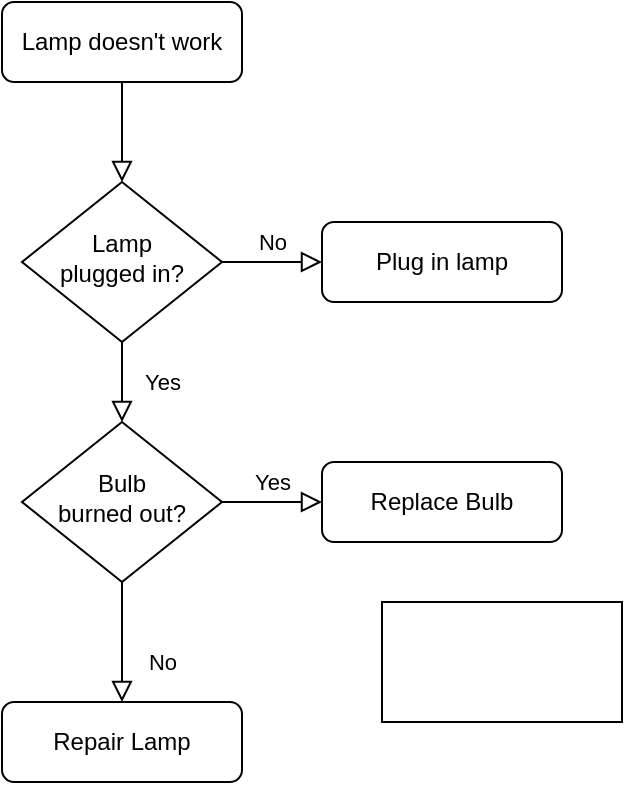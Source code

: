 <mxfile version="13.7.3" type="device" pages="2"><diagram id="C5RBs43oDa-KdzZeNtuy" name="ADD"><mxGraphModel dx="1086" dy="806" grid="1" gridSize="10" guides="1" tooltips="1" connect="1" arrows="1" fold="1" page="1" pageScale="1" pageWidth="827" pageHeight="1169" math="0" shadow="0"><root><mxCell id="WIyWlLk6GJQsqaUBKTNV-0"/><mxCell id="WIyWlLk6GJQsqaUBKTNV-1" parent="WIyWlLk6GJQsqaUBKTNV-0"/><mxCell id="WIyWlLk6GJQsqaUBKTNV-2" value="" style="rounded=0;html=1;jettySize=auto;orthogonalLoop=1;fontSize=11;endArrow=block;endFill=0;endSize=8;strokeWidth=1;shadow=0;labelBackgroundColor=none;edgeStyle=orthogonalEdgeStyle;" parent="WIyWlLk6GJQsqaUBKTNV-1" source="WIyWlLk6GJQsqaUBKTNV-3" target="WIyWlLk6GJQsqaUBKTNV-6" edge="1"><mxGeometry relative="1" as="geometry"/></mxCell><mxCell id="WIyWlLk6GJQsqaUBKTNV-3" value="Lamp doesn't work" style="rounded=1;whiteSpace=wrap;html=1;fontSize=12;glass=0;strokeWidth=1;shadow=0;" parent="WIyWlLk6GJQsqaUBKTNV-1" vertex="1"><mxGeometry x="160" y="80" width="120" height="40" as="geometry"/></mxCell><mxCell id="WIyWlLk6GJQsqaUBKTNV-4" value="Yes" style="rounded=0;html=1;jettySize=auto;orthogonalLoop=1;fontSize=11;endArrow=block;endFill=0;endSize=8;strokeWidth=1;shadow=0;labelBackgroundColor=none;edgeStyle=orthogonalEdgeStyle;" parent="WIyWlLk6GJQsqaUBKTNV-1" source="WIyWlLk6GJQsqaUBKTNV-6" target="WIyWlLk6GJQsqaUBKTNV-10" edge="1"><mxGeometry y="20" relative="1" as="geometry"><mxPoint as="offset"/></mxGeometry></mxCell><mxCell id="WIyWlLk6GJQsqaUBKTNV-5" value="No" style="edgeStyle=orthogonalEdgeStyle;rounded=0;html=1;jettySize=auto;orthogonalLoop=1;fontSize=11;endArrow=block;endFill=0;endSize=8;strokeWidth=1;shadow=0;labelBackgroundColor=none;" parent="WIyWlLk6GJQsqaUBKTNV-1" source="WIyWlLk6GJQsqaUBKTNV-6" target="WIyWlLk6GJQsqaUBKTNV-7" edge="1"><mxGeometry y="10" relative="1" as="geometry"><mxPoint as="offset"/></mxGeometry></mxCell><mxCell id="WIyWlLk6GJQsqaUBKTNV-6" value="Lamp&lt;br&gt;plugged in?" style="rhombus;whiteSpace=wrap;html=1;shadow=0;fontFamily=Helvetica;fontSize=12;align=center;strokeWidth=1;spacing=6;spacingTop=-4;" parent="WIyWlLk6GJQsqaUBKTNV-1" vertex="1"><mxGeometry x="170" y="170" width="100" height="80" as="geometry"/></mxCell><mxCell id="WIyWlLk6GJQsqaUBKTNV-7" value="Plug in lamp" style="rounded=1;whiteSpace=wrap;html=1;fontSize=12;glass=0;strokeWidth=1;shadow=0;" parent="WIyWlLk6GJQsqaUBKTNV-1" vertex="1"><mxGeometry x="320" y="190" width="120" height="40" as="geometry"/></mxCell><mxCell id="WIyWlLk6GJQsqaUBKTNV-8" value="No" style="rounded=0;html=1;jettySize=auto;orthogonalLoop=1;fontSize=11;endArrow=block;endFill=0;endSize=8;strokeWidth=1;shadow=0;labelBackgroundColor=none;edgeStyle=orthogonalEdgeStyle;" parent="WIyWlLk6GJQsqaUBKTNV-1" source="WIyWlLk6GJQsqaUBKTNV-10" target="WIyWlLk6GJQsqaUBKTNV-11" edge="1"><mxGeometry x="0.333" y="20" relative="1" as="geometry"><mxPoint as="offset"/></mxGeometry></mxCell><mxCell id="WIyWlLk6GJQsqaUBKTNV-9" value="Yes" style="edgeStyle=orthogonalEdgeStyle;rounded=0;html=1;jettySize=auto;orthogonalLoop=1;fontSize=11;endArrow=block;endFill=0;endSize=8;strokeWidth=1;shadow=0;labelBackgroundColor=none;" parent="WIyWlLk6GJQsqaUBKTNV-1" source="WIyWlLk6GJQsqaUBKTNV-10" target="WIyWlLk6GJQsqaUBKTNV-12" edge="1"><mxGeometry y="10" relative="1" as="geometry"><mxPoint as="offset"/></mxGeometry></mxCell><mxCell id="WIyWlLk6GJQsqaUBKTNV-10" value="Bulb&lt;br&gt;burned out?" style="rhombus;whiteSpace=wrap;html=1;shadow=0;fontFamily=Helvetica;fontSize=12;align=center;strokeWidth=1;spacing=6;spacingTop=-4;" parent="WIyWlLk6GJQsqaUBKTNV-1" vertex="1"><mxGeometry x="170" y="290" width="100" height="80" as="geometry"/></mxCell><mxCell id="WIyWlLk6GJQsqaUBKTNV-11" value="Repair Lamp" style="rounded=1;whiteSpace=wrap;html=1;fontSize=12;glass=0;strokeWidth=1;shadow=0;" parent="WIyWlLk6GJQsqaUBKTNV-1" vertex="1"><mxGeometry x="160" y="430" width="120" height="40" as="geometry"/></mxCell><mxCell id="WIyWlLk6GJQsqaUBKTNV-12" value="Replace Bulb" style="rounded=1;whiteSpace=wrap;html=1;fontSize=12;glass=0;strokeWidth=1;shadow=0;" parent="WIyWlLk6GJQsqaUBKTNV-1" vertex="1"><mxGeometry x="320" y="310" width="120" height="40" as="geometry"/></mxCell><mxCell id="pyStPJH03mZu7g-Hf3e6-0" value="" style="rounded=0;whiteSpace=wrap;html=1;" parent="WIyWlLk6GJQsqaUBKTNV-1" vertex="1"><mxGeometry x="350" y="380" width="120" height="60" as="geometry"/></mxCell><mxCell id="pyStPJH03mZu7g-Hf3e6-1" value="" style="rounded=0;whiteSpace=wrap;html=1;" parent="WIyWlLk6GJQsqaUBKTNV-1" vertex="1"><mxGeometry x="350" y="380" width="120" height="60" as="geometry"/></mxCell></root></mxGraphModel></diagram><diagram id="6NzoD5ajT9s_8xfwR41D" name="Delete"><mxGraphModel dx="2244" dy="822" grid="1" gridSize="10" guides="1" tooltips="1" connect="1" arrows="1" fold="1" page="1" pageScale="1" pageWidth="827" pageHeight="1169" math="0" shadow="0"><root><mxCell id="LTBo_agB4TnFtYoa6knl-0"/><mxCell id="LTBo_agB4TnFtYoa6knl-1" parent="LTBo_agB4TnFtYoa6knl-0"/><mxCell id="4OMDPXWE8sOTqcvMmD_m-0" value="删除d节点" style="ellipse;whiteSpace=wrap;html=1;" vertex="1" parent="LTBo_agB4TnFtYoa6knl-1"><mxGeometry x="90" y="1530" width="120" height="60" as="geometry"/></mxCell><mxCell id="4OMDPXWE8sOTqcvMmD_m-2" value="判断d是否叶子节点" style="rhombus;whiteSpace=wrap;html=1;" vertex="1" parent="LTBo_agB4TnFtYoa6knl-1"><mxGeometry x="100" y="1830" width="100" height="80" as="geometry"/></mxCell><mxCell id="4OMDPXWE8sOTqcvMmD_m-5" value="叶子节点" style="endArrow=classic;html=1;exitX=1;exitY=0.5;exitDx=0;exitDy=0;entryX=0;entryY=0.5;entryDx=0;entryDy=0;" edge="1" parent="LTBo_agB4TnFtYoa6knl-1" source="4OMDPXWE8sOTqcvMmD_m-2" target="4OMDPXWE8sOTqcvMmD_m-6"><mxGeometry width="50" height="50" relative="1" as="geometry"><mxPoint x="190" y="2060" as="sourcePoint"/><mxPoint x="280" y="1880" as="targetPoint"/></mxGeometry></mxCell><mxCell id="4OMDPXWE8sOTqcvMmD_m-6" value="d是否根节点" style="rhombus;whiteSpace=wrap;html=1;" vertex="1" parent="LTBo_agB4TnFtYoa6knl-1"><mxGeometry x="290" y="1830" width="80" height="80" as="geometry"/></mxCell><mxCell id="4OMDPXWE8sOTqcvMmD_m-9" value="8" style="ellipse;whiteSpace=wrap;html=1;aspect=fixed;" vertex="1" parent="LTBo_agB4TnFtYoa6knl-1"><mxGeometry x="-50" y="110" width="40" height="40" as="geometry"/></mxCell><mxCell id="4OMDPXWE8sOTqcvMmD_m-10" value="6" style="ellipse;whiteSpace=wrap;html=1;aspect=fixed;" vertex="1" parent="LTBo_agB4TnFtYoa6knl-1"><mxGeometry x="-150" y="170" width="40" height="40" as="geometry"/></mxCell><mxCell id="4OMDPXWE8sOTqcvMmD_m-11" value="3" style="ellipse;whiteSpace=wrap;html=1;aspect=fixed;" vertex="1" parent="LTBo_agB4TnFtYoa6knl-1"><mxGeometry x="-190" y="240" width="40" height="40" as="geometry"/></mxCell><mxCell id="4OMDPXWE8sOTqcvMmD_m-12" value="7" style="ellipse;whiteSpace=wrap;html=1;aspect=fixed;" vertex="1" parent="LTBo_agB4TnFtYoa6knl-1"><mxGeometry x="-110" y="240" width="40" height="40" as="geometry"/></mxCell><mxCell id="4OMDPXWE8sOTqcvMmD_m-13" value="20" style="ellipse;whiteSpace=wrap;html=1;aspect=fixed;" vertex="1" parent="LTBo_agB4TnFtYoa6knl-1"><mxGeometry x="50" y="170" width="40" height="40" as="geometry"/></mxCell><mxCell id="4OMDPXWE8sOTqcvMmD_m-14" value="18" style="ellipse;whiteSpace=wrap;html=1;aspect=fixed;" vertex="1" parent="LTBo_agB4TnFtYoa6knl-1"><mxGeometry x="50" y="320" width="40" height="40" as="geometry"/></mxCell><mxCell id="4OMDPXWE8sOTqcvMmD_m-15" value="9" style="ellipse;whiteSpace=wrap;html=1;aspect=fixed;" vertex="1" parent="LTBo_agB4TnFtYoa6knl-1"><mxGeometry x="-30" y="320" width="40" height="40" as="geometry"/></mxCell><mxCell id="4OMDPXWE8sOTqcvMmD_m-16" value="15" style="ellipse;whiteSpace=wrap;html=1;aspect=fixed;" vertex="1" parent="LTBo_agB4TnFtYoa6knl-1"><mxGeometry x="10" y="240" width="40" height="40" as="geometry"/></mxCell><mxCell id="4OMDPXWE8sOTqcvMmD_m-18" value="16" style="ellipse;whiteSpace=wrap;html=1;aspect=fixed;fillColor=#e51400;strokeColor=#B20000;fontColor=#ffffff;" vertex="1" parent="LTBo_agB4TnFtYoa6knl-1"><mxGeometry x="20" y="390" width="40" height="40" as="geometry"/></mxCell><mxCell id="4OMDPXWE8sOTqcvMmD_m-19" value="19" style="ellipse;whiteSpace=wrap;html=1;aspect=fixed;fillColor=#e51400;strokeColor=#B20000;fontColor=#ffffff;" vertex="1" parent="LTBo_agB4TnFtYoa6knl-1"><mxGeometry x="100" y="390" width="40" height="40" as="geometry"/></mxCell><mxCell id="4OMDPXWE8sOTqcvMmD_m-20" value="" style="endArrow=none;html=1;exitX=1;exitY=0;exitDx=0;exitDy=0;entryX=0.05;entryY=0.7;entryDx=0;entryDy=0;entryPerimeter=0;" edge="1" parent="LTBo_agB4TnFtYoa6knl-1" source="4OMDPXWE8sOTqcvMmD_m-10" target="4OMDPXWE8sOTqcvMmD_m-9"><mxGeometry width="50" height="50" relative="1" as="geometry"><mxPoint x="320" y="440" as="sourcePoint"/><mxPoint x="370" y="390" as="targetPoint"/></mxGeometry></mxCell><mxCell id="4OMDPXWE8sOTqcvMmD_m-21" value="" style="endArrow=none;html=1;exitX=1;exitY=0;exitDx=0;exitDy=0;entryX=0;entryY=1;entryDx=0;entryDy=0;" edge="1" parent="LTBo_agB4TnFtYoa6knl-1" source="4OMDPXWE8sOTqcvMmD_m-11" target="4OMDPXWE8sOTqcvMmD_m-10"><mxGeometry width="50" height="50" relative="1" as="geometry"><mxPoint x="320" y="440" as="sourcePoint"/><mxPoint x="370" y="390" as="targetPoint"/></mxGeometry></mxCell><mxCell id="4OMDPXWE8sOTqcvMmD_m-22" value="" style="endArrow=none;html=1;exitX=1;exitY=1;exitDx=0;exitDy=0;entryX=0;entryY=0;entryDx=0;entryDy=0;" edge="1" parent="LTBo_agB4TnFtYoa6knl-1" source="4OMDPXWE8sOTqcvMmD_m-10" target="4OMDPXWE8sOTqcvMmD_m-12"><mxGeometry width="50" height="50" relative="1" as="geometry"><mxPoint x="320" y="440" as="sourcePoint"/><mxPoint x="370" y="390" as="targetPoint"/></mxGeometry></mxCell><mxCell id="4OMDPXWE8sOTqcvMmD_m-23" value="" style="endArrow=none;html=1;exitX=1;exitY=1;exitDx=0;exitDy=0;entryX=-0.025;entryY=0.2;entryDx=0;entryDy=0;entryPerimeter=0;" edge="1" parent="LTBo_agB4TnFtYoa6knl-1" source="4OMDPXWE8sOTqcvMmD_m-9" target="4OMDPXWE8sOTqcvMmD_m-13"><mxGeometry width="50" height="50" relative="1" as="geometry"><mxPoint x="320" y="440" as="sourcePoint"/><mxPoint x="370" y="390" as="targetPoint"/></mxGeometry></mxCell><mxCell id="4OMDPXWE8sOTqcvMmD_m-24" value="" style="endArrow=none;html=1;entryX=0;entryY=1;entryDx=0;entryDy=0;exitX=0.5;exitY=0;exitDx=0;exitDy=0;" edge="1" parent="LTBo_agB4TnFtYoa6knl-1" source="4OMDPXWE8sOTqcvMmD_m-16" target="4OMDPXWE8sOTqcvMmD_m-13"><mxGeometry width="50" height="50" relative="1" as="geometry"><mxPoint x="320" y="440" as="sourcePoint"/><mxPoint x="370" y="390" as="targetPoint"/></mxGeometry></mxCell><mxCell id="4OMDPXWE8sOTqcvMmD_m-25" value="" style="endArrow=none;html=1;entryX=0;entryY=1;entryDx=0;entryDy=0;exitX=0.5;exitY=0;exitDx=0;exitDy=0;" edge="1" parent="LTBo_agB4TnFtYoa6knl-1" source="4OMDPXWE8sOTqcvMmD_m-15" target="4OMDPXWE8sOTqcvMmD_m-16"><mxGeometry width="50" height="50" relative="1" as="geometry"><mxPoint x="320" y="440" as="sourcePoint"/><mxPoint x="370" y="390" as="targetPoint"/></mxGeometry></mxCell><mxCell id="4OMDPXWE8sOTqcvMmD_m-26" value="" style="endArrow=none;html=1;entryX=1;entryY=1;entryDx=0;entryDy=0;" edge="1" parent="LTBo_agB4TnFtYoa6knl-1" source="4OMDPXWE8sOTqcvMmD_m-14" target="4OMDPXWE8sOTqcvMmD_m-16"><mxGeometry width="50" height="50" relative="1" as="geometry"><mxPoint x="320" y="440" as="sourcePoint"/><mxPoint x="370" y="390" as="targetPoint"/></mxGeometry></mxCell><mxCell id="4OMDPXWE8sOTqcvMmD_m-27" value="" style="endArrow=none;html=1;entryX=1;entryY=1;entryDx=0;entryDy=0;exitX=0.5;exitY=0;exitDx=0;exitDy=0;" edge="1" parent="LTBo_agB4TnFtYoa6knl-1" source="4OMDPXWE8sOTqcvMmD_m-19" target="4OMDPXWE8sOTqcvMmD_m-14"><mxGeometry width="50" height="50" relative="1" as="geometry"><mxPoint x="320" y="440" as="sourcePoint"/><mxPoint x="370" y="390" as="targetPoint"/></mxGeometry></mxCell><mxCell id="4OMDPXWE8sOTqcvMmD_m-28" value="" style="endArrow=none;html=1;entryX=0;entryY=1;entryDx=0;entryDy=0;exitX=0.5;exitY=0;exitDx=0;exitDy=0;" edge="1" parent="LTBo_agB4TnFtYoa6knl-1" source="4OMDPXWE8sOTqcvMmD_m-18" target="4OMDPXWE8sOTqcvMmD_m-14"><mxGeometry width="50" height="50" relative="1" as="geometry"><mxPoint x="50" y="400" as="sourcePoint"/><mxPoint x="370" y="390" as="targetPoint"/></mxGeometry></mxCell><mxCell id="4OMDPXWE8sOTqcvMmD_m-29" value="&lt;h1&gt;叶子节点删除&lt;/h1&gt;&lt;p&gt;18是父节点&lt;/p&gt;&lt;p&gt;先判断是否根节点，如果是根节点，则直接设置为null&lt;/p&gt;&lt;p&gt;删除16，只需要把18的左节点清空&lt;/p&gt;&lt;p&gt;删除19，只需要把18的右节点清空&lt;br&gt;&lt;/p&gt;" style="text;html=1;strokeColor=none;fillColor=none;spacing=5;spacingTop=-20;whiteSpace=wrap;overflow=hidden;rounded=0;" vertex="1" parent="LTBo_agB4TnFtYoa6knl-1"><mxGeometry x="280" y="140" width="320" height="140" as="geometry"/></mxCell><mxCell id="4OMDPXWE8sOTqcvMmD_m-30" value="8" style="ellipse;whiteSpace=wrap;html=1;aspect=fixed;" vertex="1" parent="LTBo_agB4TnFtYoa6knl-1"><mxGeometry x="-44.14" y="540" width="40" height="40" as="geometry"/></mxCell><mxCell id="4OMDPXWE8sOTqcvMmD_m-31" value="6" style="ellipse;whiteSpace=wrap;html=1;aspect=fixed;" vertex="1" parent="LTBo_agB4TnFtYoa6knl-1"><mxGeometry x="-144.14" y="600" width="40" height="40" as="geometry"/></mxCell><mxCell id="4OMDPXWE8sOTqcvMmD_m-32" value="3" style="ellipse;whiteSpace=wrap;html=1;aspect=fixed;" vertex="1" parent="LTBo_agB4TnFtYoa6knl-1"><mxGeometry x="-170" y="670" width="40" height="40" as="geometry"/></mxCell><mxCell id="4OMDPXWE8sOTqcvMmD_m-33" value="7" style="ellipse;whiteSpace=wrap;html=1;aspect=fixed;" vertex="1" parent="LTBo_agB4TnFtYoa6knl-1"><mxGeometry x="-104.14" y="670" width="40" height="40" as="geometry"/></mxCell><mxCell id="4OMDPXWE8sOTqcvMmD_m-34" value="50" style="ellipse;whiteSpace=wrap;html=1;aspect=fixed;" vertex="1" parent="LTBo_agB4TnFtYoa6knl-1"><mxGeometry x="55.86" y="600" width="40" height="40" as="geometry"/></mxCell><mxCell id="4OMDPXWE8sOTqcvMmD_m-35" value="25" style="ellipse;whiteSpace=wrap;html=1;aspect=fixed;" vertex="1" parent="LTBo_agB4TnFtYoa6knl-1"><mxGeometry x="55.86" y="750" width="40" height="40" as="geometry"/></mxCell><mxCell id="4OMDPXWE8sOTqcvMmD_m-36" value="9" style="ellipse;whiteSpace=wrap;html=1;aspect=fixed;" vertex="1" parent="LTBo_agB4TnFtYoa6knl-1"><mxGeometry x="-24.14" y="750" width="40" height="40" as="geometry"/></mxCell><mxCell id="4OMDPXWE8sOTqcvMmD_m-37" value="15" style="ellipse;whiteSpace=wrap;html=1;aspect=fixed;" vertex="1" parent="LTBo_agB4TnFtYoa6knl-1"><mxGeometry x="15.86" y="670" width="40" height="40" as="geometry"/></mxCell><mxCell id="4OMDPXWE8sOTqcvMmD_m-38" value="20" style="ellipse;whiteSpace=wrap;html=1;aspect=fixed;fillColor=#e51400;strokeColor=#B20000;sketch=0;shadow=0;fontColor=#ffffff;" vertex="1" parent="LTBo_agB4TnFtYoa6knl-1"><mxGeometry x="25.86" y="820" width="40" height="40" as="geometry"/></mxCell><mxCell id="4OMDPXWE8sOTqcvMmD_m-39" value="30" style="ellipse;whiteSpace=wrap;html=1;aspect=fixed;fillColor=#e51400;strokeColor=#B20000;fontColor=#ffffff;" vertex="1" parent="LTBo_agB4TnFtYoa6knl-1"><mxGeometry x="105.86" y="820" width="40" height="40" as="geometry"/></mxCell><mxCell id="4OMDPXWE8sOTqcvMmD_m-40" value="" style="endArrow=none;html=1;exitX=1;exitY=0;exitDx=0;exitDy=0;entryX=0.05;entryY=0.7;entryDx=0;entryDy=0;entryPerimeter=0;" edge="1" parent="LTBo_agB4TnFtYoa6knl-1" source="4OMDPXWE8sOTqcvMmD_m-31" target="4OMDPXWE8sOTqcvMmD_m-30"><mxGeometry width="50" height="50" relative="1" as="geometry"><mxPoint x="325.86" y="870" as="sourcePoint"/><mxPoint x="375.86" y="820" as="targetPoint"/></mxGeometry></mxCell><mxCell id="4OMDPXWE8sOTqcvMmD_m-41" value="" style="endArrow=none;html=1;entryX=0;entryY=1;entryDx=0;entryDy=0;" edge="1" parent="LTBo_agB4TnFtYoa6knl-1" target="4OMDPXWE8sOTqcvMmD_m-31"><mxGeometry width="50" height="50" relative="1" as="geometry"><mxPoint x="-150" y="670" as="sourcePoint"/><mxPoint x="375.86" y="820" as="targetPoint"/></mxGeometry></mxCell><mxCell id="4OMDPXWE8sOTqcvMmD_m-42" value="" style="endArrow=none;html=1;exitX=1;exitY=1;exitDx=0;exitDy=0;entryX=0;entryY=0;entryDx=0;entryDy=0;" edge="1" parent="LTBo_agB4TnFtYoa6knl-1" source="4OMDPXWE8sOTqcvMmD_m-31" target="4OMDPXWE8sOTqcvMmD_m-33"><mxGeometry width="50" height="50" relative="1" as="geometry"><mxPoint x="325.86" y="870" as="sourcePoint"/><mxPoint x="375.86" y="820" as="targetPoint"/></mxGeometry></mxCell><mxCell id="4OMDPXWE8sOTqcvMmD_m-43" value="" style="endArrow=none;html=1;exitX=1;exitY=1;exitDx=0;exitDy=0;entryX=-0.025;entryY=0.2;entryDx=0;entryDy=0;entryPerimeter=0;" edge="1" parent="LTBo_agB4TnFtYoa6knl-1" source="4OMDPXWE8sOTqcvMmD_m-30" target="4OMDPXWE8sOTqcvMmD_m-34"><mxGeometry width="50" height="50" relative="1" as="geometry"><mxPoint x="325.86" y="870" as="sourcePoint"/><mxPoint x="375.86" y="820" as="targetPoint"/></mxGeometry></mxCell><mxCell id="4OMDPXWE8sOTqcvMmD_m-44" value="" style="endArrow=none;html=1;entryX=0;entryY=1;entryDx=0;entryDy=0;exitX=0.5;exitY=0;exitDx=0;exitDy=0;" edge="1" parent="LTBo_agB4TnFtYoa6knl-1" source="4OMDPXWE8sOTqcvMmD_m-37" target="4OMDPXWE8sOTqcvMmD_m-34"><mxGeometry width="50" height="50" relative="1" as="geometry"><mxPoint x="325.86" y="870" as="sourcePoint"/><mxPoint x="375.86" y="820" as="targetPoint"/></mxGeometry></mxCell><mxCell id="4OMDPXWE8sOTqcvMmD_m-45" value="" style="endArrow=none;html=1;entryX=0;entryY=1;entryDx=0;entryDy=0;exitX=0.5;exitY=0;exitDx=0;exitDy=0;" edge="1" parent="LTBo_agB4TnFtYoa6knl-1" source="4OMDPXWE8sOTqcvMmD_m-36" target="4OMDPXWE8sOTqcvMmD_m-37"><mxGeometry width="50" height="50" relative="1" as="geometry"><mxPoint x="325.86" y="870" as="sourcePoint"/><mxPoint x="375.86" y="820" as="targetPoint"/></mxGeometry></mxCell><mxCell id="4OMDPXWE8sOTqcvMmD_m-46" value="" style="endArrow=none;html=1;entryX=1;entryY=1;entryDx=0;entryDy=0;" edge="1" parent="LTBo_agB4TnFtYoa6knl-1" source="4OMDPXWE8sOTqcvMmD_m-35" target="4OMDPXWE8sOTqcvMmD_m-37"><mxGeometry width="50" height="50" relative="1" as="geometry"><mxPoint x="325.86" y="870" as="sourcePoint"/><mxPoint x="375.86" y="820" as="targetPoint"/></mxGeometry></mxCell><mxCell id="4OMDPXWE8sOTqcvMmD_m-47" value="" style="endArrow=none;html=1;entryX=1;entryY=1;entryDx=0;entryDy=0;exitX=0.5;exitY=0;exitDx=0;exitDy=0;" edge="1" parent="LTBo_agB4TnFtYoa6knl-1" source="4OMDPXWE8sOTqcvMmD_m-39" target="4OMDPXWE8sOTqcvMmD_m-35"><mxGeometry width="50" height="50" relative="1" as="geometry"><mxPoint x="325.86" y="870" as="sourcePoint"/><mxPoint x="375.86" y="820" as="targetPoint"/></mxGeometry></mxCell><mxCell id="4OMDPXWE8sOTqcvMmD_m-48" value="" style="endArrow=none;html=1;entryX=0;entryY=1;entryDx=0;entryDy=0;exitX=0.5;exitY=0;exitDx=0;exitDy=0;" edge="1" parent="LTBo_agB4TnFtYoa6knl-1" source="4OMDPXWE8sOTqcvMmD_m-38" target="4OMDPXWE8sOTqcvMmD_m-35"><mxGeometry width="50" height="50" relative="1" as="geometry"><mxPoint x="55.86" y="830" as="sourcePoint"/><mxPoint x="375.86" y="820" as="targetPoint"/></mxGeometry></mxCell><mxCell id="4OMDPXWE8sOTqcvMmD_m-49" value="叶子节点删除" style="text;html=1;strokeColor=none;fillColor=none;align=center;verticalAlign=middle;whiteSpace=wrap;rounded=0;" vertex="1" parent="LTBo_agB4TnFtYoa6knl-1"><mxGeometry x="-150" y="80" width="100" height="20" as="geometry"/></mxCell><mxCell id="4OMDPXWE8sOTqcvMmD_m-50" value="19" style="ellipse;whiteSpace=wrap;html=1;aspect=fixed;" vertex="1" parent="LTBo_agB4TnFtYoa6knl-1"><mxGeometry x="-14.14" y="880" width="40" height="40" as="geometry"/></mxCell><mxCell id="4OMDPXWE8sOTqcvMmD_m-51" value="32" style="ellipse;whiteSpace=wrap;html=1;aspect=fixed;" vertex="1" parent="LTBo_agB4TnFtYoa6knl-1"><mxGeometry x="135.86" y="880" width="40" height="40" as="geometry"/></mxCell><mxCell id="4OMDPXWE8sOTqcvMmD_m-52" value="" style="endArrow=none;html=1;exitX=0.7;exitY=0.025;exitDx=0;exitDy=0;exitPerimeter=0;entryX=0;entryY=1;entryDx=0;entryDy=0;" edge="1" parent="LTBo_agB4TnFtYoa6knl-1" source="4OMDPXWE8sOTqcvMmD_m-50" target="4OMDPXWE8sOTqcvMmD_m-38"><mxGeometry width="50" height="50" relative="1" as="geometry"><mxPoint x="315.86" y="730" as="sourcePoint"/><mxPoint x="365.86" y="680" as="targetPoint"/></mxGeometry></mxCell><mxCell id="4OMDPXWE8sOTqcvMmD_m-53" value="" style="endArrow=none;html=1;exitX=1;exitY=1;exitDx=0;exitDy=0;" edge="1" parent="LTBo_agB4TnFtYoa6knl-1" source="4OMDPXWE8sOTqcvMmD_m-39" target="4OMDPXWE8sOTqcvMmD_m-51"><mxGeometry width="50" height="50" relative="1" as="geometry"><mxPoint x="315.86" y="730" as="sourcePoint"/><mxPoint x="365.86" y="680" as="targetPoint"/></mxGeometry></mxCell><mxCell id="4OMDPXWE8sOTqcvMmD_m-54" value="&lt;h1&gt;左、右节点有1个为空&lt;/h1&gt;&lt;p&gt;25是父节点&lt;/p&gt;&lt;p&gt;若p有只有一个左孩子或者一个右孩子，则删除p，使PL或者PR为f的左/右子树&lt;br&gt;&lt;/p&gt;&lt;p&gt;（p的子节点，替换当前被删除p的位置）&lt;/p&gt;&lt;p&gt;&lt;br&gt;&lt;/p&gt;" style="text;html=1;strokeColor=none;fillColor=none;spacing=5;spacingTop=-20;whiteSpace=wrap;overflow=hidden;rounded=0;" vertex="1" parent="LTBo_agB4TnFtYoa6knl-1"><mxGeometry x="670" y="630" width="340" height="200" as="geometry"/></mxCell><mxCell id="4OMDPXWE8sOTqcvMmD_m-57" value="8" style="ellipse;whiteSpace=wrap;html=1;aspect=fixed;" vertex="1" parent="LTBo_agB4TnFtYoa6knl-1"><mxGeometry x="385.86" y="550" width="40" height="40" as="geometry"/></mxCell><mxCell id="4OMDPXWE8sOTqcvMmD_m-58" value="6" style="ellipse;whiteSpace=wrap;html=1;aspect=fixed;" vertex="1" parent="LTBo_agB4TnFtYoa6knl-1"><mxGeometry x="285.86" y="610" width="40" height="40" as="geometry"/></mxCell><mxCell id="4OMDPXWE8sOTqcvMmD_m-59" value="3" style="ellipse;whiteSpace=wrap;html=1;aspect=fixed;" vertex="1" parent="LTBo_agB4TnFtYoa6knl-1"><mxGeometry x="260" y="680" width="40" height="40" as="geometry"/></mxCell><mxCell id="4OMDPXWE8sOTqcvMmD_m-60" value="7" style="ellipse;whiteSpace=wrap;html=1;aspect=fixed;" vertex="1" parent="LTBo_agB4TnFtYoa6knl-1"><mxGeometry x="325.86" y="680" width="40" height="40" as="geometry"/></mxCell><mxCell id="4OMDPXWE8sOTqcvMmD_m-61" value="50" style="ellipse;whiteSpace=wrap;html=1;aspect=fixed;" vertex="1" parent="LTBo_agB4TnFtYoa6knl-1"><mxGeometry x="485.86" y="610" width="40" height="40" as="geometry"/></mxCell><mxCell id="4OMDPXWE8sOTqcvMmD_m-62" value="25" style="ellipse;whiteSpace=wrap;html=1;aspect=fixed;" vertex="1" parent="LTBo_agB4TnFtYoa6knl-1"><mxGeometry x="485.86" y="760" width="40" height="40" as="geometry"/></mxCell><mxCell id="4OMDPXWE8sOTqcvMmD_m-63" value="9" style="ellipse;whiteSpace=wrap;html=1;aspect=fixed;" vertex="1" parent="LTBo_agB4TnFtYoa6knl-1"><mxGeometry x="405.86" y="760" width="40" height="40" as="geometry"/></mxCell><mxCell id="4OMDPXWE8sOTqcvMmD_m-64" value="15" style="ellipse;whiteSpace=wrap;html=1;aspect=fixed;" vertex="1" parent="LTBo_agB4TnFtYoa6knl-1"><mxGeometry x="445.86" y="680" width="40" height="40" as="geometry"/></mxCell><mxCell id="4OMDPXWE8sOTqcvMmD_m-65" value="19" style="ellipse;whiteSpace=wrap;html=1;aspect=fixed;fillColor=#dae8fc;strokeColor=#6c8ebf;" vertex="1" parent="LTBo_agB4TnFtYoa6knl-1"><mxGeometry x="455.86" y="830" width="40" height="40" as="geometry"/></mxCell><mxCell id="4OMDPXWE8sOTqcvMmD_m-66" value="32" style="ellipse;whiteSpace=wrap;html=1;aspect=fixed;fillColor=#76608a;strokeColor=#432D57;fontColor=#ffffff;" vertex="1" parent="LTBo_agB4TnFtYoa6knl-1"><mxGeometry x="535.86" y="830" width="40" height="40" as="geometry"/></mxCell><mxCell id="4OMDPXWE8sOTqcvMmD_m-67" value="" style="endArrow=none;html=1;exitX=1;exitY=0;exitDx=0;exitDy=0;entryX=0.05;entryY=0.7;entryDx=0;entryDy=0;entryPerimeter=0;" edge="1" parent="LTBo_agB4TnFtYoa6knl-1" source="4OMDPXWE8sOTqcvMmD_m-58" target="4OMDPXWE8sOTqcvMmD_m-57"><mxGeometry width="50" height="50" relative="1" as="geometry"><mxPoint x="755.86" y="880" as="sourcePoint"/><mxPoint x="805.86" y="830" as="targetPoint"/></mxGeometry></mxCell><mxCell id="4OMDPXWE8sOTqcvMmD_m-68" value="" style="endArrow=none;html=1;entryX=0;entryY=1;entryDx=0;entryDy=0;" edge="1" parent="LTBo_agB4TnFtYoa6knl-1" target="4OMDPXWE8sOTqcvMmD_m-58"><mxGeometry width="50" height="50" relative="1" as="geometry"><mxPoint x="280" y="680" as="sourcePoint"/><mxPoint x="805.86" y="830" as="targetPoint"/></mxGeometry></mxCell><mxCell id="4OMDPXWE8sOTqcvMmD_m-69" value="" style="endArrow=none;html=1;exitX=1;exitY=1;exitDx=0;exitDy=0;entryX=0;entryY=0;entryDx=0;entryDy=0;" edge="1" parent="LTBo_agB4TnFtYoa6knl-1" source="4OMDPXWE8sOTqcvMmD_m-58" target="4OMDPXWE8sOTqcvMmD_m-60"><mxGeometry width="50" height="50" relative="1" as="geometry"><mxPoint x="755.86" y="880" as="sourcePoint"/><mxPoint x="805.86" y="830" as="targetPoint"/></mxGeometry></mxCell><mxCell id="4OMDPXWE8sOTqcvMmD_m-70" value="" style="endArrow=none;html=1;exitX=1;exitY=1;exitDx=0;exitDy=0;entryX=-0.025;entryY=0.2;entryDx=0;entryDy=0;entryPerimeter=0;" edge="1" parent="LTBo_agB4TnFtYoa6knl-1" source="4OMDPXWE8sOTqcvMmD_m-57" target="4OMDPXWE8sOTqcvMmD_m-61"><mxGeometry width="50" height="50" relative="1" as="geometry"><mxPoint x="755.86" y="880" as="sourcePoint"/><mxPoint x="805.86" y="830" as="targetPoint"/></mxGeometry></mxCell><mxCell id="4OMDPXWE8sOTqcvMmD_m-71" value="" style="endArrow=none;html=1;entryX=0;entryY=1;entryDx=0;entryDy=0;exitX=0.5;exitY=0;exitDx=0;exitDy=0;" edge="1" parent="LTBo_agB4TnFtYoa6knl-1" source="4OMDPXWE8sOTqcvMmD_m-64" target="4OMDPXWE8sOTqcvMmD_m-61"><mxGeometry width="50" height="50" relative="1" as="geometry"><mxPoint x="755.86" y="880" as="sourcePoint"/><mxPoint x="805.86" y="830" as="targetPoint"/></mxGeometry></mxCell><mxCell id="4OMDPXWE8sOTqcvMmD_m-72" value="" style="endArrow=none;html=1;entryX=0;entryY=1;entryDx=0;entryDy=0;exitX=0.5;exitY=0;exitDx=0;exitDy=0;" edge="1" parent="LTBo_agB4TnFtYoa6knl-1" source="4OMDPXWE8sOTqcvMmD_m-63" target="4OMDPXWE8sOTqcvMmD_m-64"><mxGeometry width="50" height="50" relative="1" as="geometry"><mxPoint x="755.86" y="880" as="sourcePoint"/><mxPoint x="805.86" y="830" as="targetPoint"/></mxGeometry></mxCell><mxCell id="4OMDPXWE8sOTqcvMmD_m-73" value="" style="endArrow=none;html=1;entryX=1;entryY=1;entryDx=0;entryDy=0;" edge="1" parent="LTBo_agB4TnFtYoa6knl-1" source="4OMDPXWE8sOTqcvMmD_m-62" target="4OMDPXWE8sOTqcvMmD_m-64"><mxGeometry width="50" height="50" relative="1" as="geometry"><mxPoint x="755.86" y="880" as="sourcePoint"/><mxPoint x="805.86" y="830" as="targetPoint"/></mxGeometry></mxCell><mxCell id="4OMDPXWE8sOTqcvMmD_m-74" value="" style="endArrow=none;html=1;entryX=1;entryY=1;entryDx=0;entryDy=0;exitX=0.5;exitY=0;exitDx=0;exitDy=0;" edge="1" parent="LTBo_agB4TnFtYoa6knl-1" source="4OMDPXWE8sOTqcvMmD_m-66" target="4OMDPXWE8sOTqcvMmD_m-62"><mxGeometry width="50" height="50" relative="1" as="geometry"><mxPoint x="755.86" y="880" as="sourcePoint"/><mxPoint x="805.86" y="830" as="targetPoint"/></mxGeometry></mxCell><mxCell id="4OMDPXWE8sOTqcvMmD_m-75" value="" style="endArrow=none;html=1;entryX=0;entryY=1;entryDx=0;entryDy=0;exitX=0.5;exitY=0;exitDx=0;exitDy=0;" edge="1" parent="LTBo_agB4TnFtYoa6knl-1" source="4OMDPXWE8sOTqcvMmD_m-65" target="4OMDPXWE8sOTqcvMmD_m-62"><mxGeometry width="50" height="50" relative="1" as="geometry"><mxPoint x="485.86" y="840" as="sourcePoint"/><mxPoint x="805.86" y="830" as="targetPoint"/></mxGeometry></mxCell><mxCell id="4OMDPXWE8sOTqcvMmD_m-80" value="" style="shape=flexArrow;endArrow=classic;html=1;strokeColor=#3333FF;" edge="1" parent="LTBo_agB4TnFtYoa6knl-1"><mxGeometry width="50" height="50" relative="1" as="geometry"><mxPoint x="105.86" y="709" as="sourcePoint"/><mxPoint x="235.86" y="709" as="targetPoint"/></mxGeometry></mxCell><mxCell id="4OMDPXWE8sOTqcvMmD_m-81" value="把根节点设置为null" style="rounded=1;whiteSpace=wrap;html=1;" vertex="1" parent="LTBo_agB4TnFtYoa6knl-1"><mxGeometry x="490" y="1840" width="120" height="60" as="geometry"/></mxCell><mxCell id="4OMDPXWE8sOTqcvMmD_m-83" value="8" style="ellipse;whiteSpace=wrap;html=1;aspect=fixed;" vertex="1" parent="LTBo_agB4TnFtYoa6knl-1"><mxGeometry x="-51.21" y="980" width="40" height="40" as="geometry"/></mxCell><mxCell id="4OMDPXWE8sOTqcvMmD_m-84" value="6" style="ellipse;whiteSpace=wrap;html=1;aspect=fixed;" vertex="1" parent="LTBo_agB4TnFtYoa6knl-1"><mxGeometry x="-151.21" y="1040" width="40" height="40" as="geometry"/></mxCell><mxCell id="4OMDPXWE8sOTqcvMmD_m-85" value="3" style="ellipse;whiteSpace=wrap;html=1;aspect=fixed;" vertex="1" parent="LTBo_agB4TnFtYoa6knl-1"><mxGeometry x="-177.07" y="1110" width="40" height="40" as="geometry"/></mxCell><mxCell id="4OMDPXWE8sOTqcvMmD_m-86" value="7" style="ellipse;whiteSpace=wrap;html=1;aspect=fixed;" vertex="1" parent="LTBo_agB4TnFtYoa6knl-1"><mxGeometry x="-111.21" y="1110" width="40" height="40" as="geometry"/></mxCell><mxCell id="4OMDPXWE8sOTqcvMmD_m-87" value="50" style="ellipse;whiteSpace=wrap;html=1;aspect=fixed;" vertex="1" parent="LTBo_agB4TnFtYoa6knl-1"><mxGeometry x="48.79" y="1040" width="40" height="40" as="geometry"/></mxCell><mxCell id="4OMDPXWE8sOTqcvMmD_m-88" value="25" style="ellipse;whiteSpace=wrap;html=1;aspect=fixed;" vertex="1" parent="LTBo_agB4TnFtYoa6knl-1"><mxGeometry x="48.79" y="1190" width="40" height="40" as="geometry"/></mxCell><mxCell id="4OMDPXWE8sOTqcvMmD_m-89" value="9" style="ellipse;whiteSpace=wrap;html=1;aspect=fixed;" vertex="1" parent="LTBo_agB4TnFtYoa6knl-1"><mxGeometry x="-31.21" y="1190" width="40" height="40" as="geometry"/></mxCell><mxCell id="4OMDPXWE8sOTqcvMmD_m-90" value="15" style="ellipse;whiteSpace=wrap;html=1;aspect=fixed;fillColor=#e51400;strokeColor=#B20000;fontColor=#ffffff;" vertex="1" parent="LTBo_agB4TnFtYoa6knl-1"><mxGeometry x="8.79" y="1110" width="40" height="40" as="geometry"/></mxCell><mxCell id="4OMDPXWE8sOTqcvMmD_m-91" value="20" style="ellipse;whiteSpace=wrap;html=1;aspect=fixed;" vertex="1" parent="LTBo_agB4TnFtYoa6knl-1"><mxGeometry x="18.79" y="1260" width="40" height="40" as="geometry"/></mxCell><mxCell id="4OMDPXWE8sOTqcvMmD_m-92" value="30" style="ellipse;whiteSpace=wrap;html=1;aspect=fixed;" vertex="1" parent="LTBo_agB4TnFtYoa6knl-1"><mxGeometry x="98.79" y="1260" width="40" height="40" as="geometry"/></mxCell><mxCell id="4OMDPXWE8sOTqcvMmD_m-93" value="" style="endArrow=none;html=1;exitX=1;exitY=0;exitDx=0;exitDy=0;entryX=0.05;entryY=0.7;entryDx=0;entryDy=0;entryPerimeter=0;" edge="1" parent="LTBo_agB4TnFtYoa6knl-1" source="4OMDPXWE8sOTqcvMmD_m-84" target="4OMDPXWE8sOTqcvMmD_m-83"><mxGeometry width="50" height="50" relative="1" as="geometry"><mxPoint x="318.79" y="1310" as="sourcePoint"/><mxPoint x="368.79" y="1260" as="targetPoint"/></mxGeometry></mxCell><mxCell id="4OMDPXWE8sOTqcvMmD_m-94" value="" style="endArrow=none;html=1;entryX=0;entryY=1;entryDx=0;entryDy=0;" edge="1" parent="LTBo_agB4TnFtYoa6knl-1" target="4OMDPXWE8sOTqcvMmD_m-84"><mxGeometry width="50" height="50" relative="1" as="geometry"><mxPoint x="-157.07" y="1110" as="sourcePoint"/><mxPoint x="368.79" y="1260" as="targetPoint"/></mxGeometry></mxCell><mxCell id="4OMDPXWE8sOTqcvMmD_m-95" value="" style="endArrow=none;html=1;exitX=1;exitY=1;exitDx=0;exitDy=0;entryX=0;entryY=0;entryDx=0;entryDy=0;" edge="1" parent="LTBo_agB4TnFtYoa6knl-1" source="4OMDPXWE8sOTqcvMmD_m-84" target="4OMDPXWE8sOTqcvMmD_m-86"><mxGeometry width="50" height="50" relative="1" as="geometry"><mxPoint x="318.79" y="1310" as="sourcePoint"/><mxPoint x="368.79" y="1260" as="targetPoint"/></mxGeometry></mxCell><mxCell id="4OMDPXWE8sOTqcvMmD_m-96" value="" style="endArrow=none;html=1;exitX=1;exitY=1;exitDx=0;exitDy=0;entryX=-0.025;entryY=0.2;entryDx=0;entryDy=0;entryPerimeter=0;" edge="1" parent="LTBo_agB4TnFtYoa6knl-1" source="4OMDPXWE8sOTqcvMmD_m-83" target="4OMDPXWE8sOTqcvMmD_m-87"><mxGeometry width="50" height="50" relative="1" as="geometry"><mxPoint x="318.79" y="1310" as="sourcePoint"/><mxPoint x="368.79" y="1260" as="targetPoint"/></mxGeometry></mxCell><mxCell id="4OMDPXWE8sOTqcvMmD_m-97" value="" style="endArrow=none;html=1;entryX=0;entryY=1;entryDx=0;entryDy=0;exitX=0.5;exitY=0;exitDx=0;exitDy=0;" edge="1" parent="LTBo_agB4TnFtYoa6knl-1" source="4OMDPXWE8sOTqcvMmD_m-90" target="4OMDPXWE8sOTqcvMmD_m-87"><mxGeometry width="50" height="50" relative="1" as="geometry"><mxPoint x="318.79" y="1310" as="sourcePoint"/><mxPoint x="368.79" y="1260" as="targetPoint"/></mxGeometry></mxCell><mxCell id="4OMDPXWE8sOTqcvMmD_m-98" value="" style="endArrow=none;html=1;entryX=0;entryY=1;entryDx=0;entryDy=0;exitX=0.5;exitY=0;exitDx=0;exitDy=0;" edge="1" parent="LTBo_agB4TnFtYoa6knl-1" source="4OMDPXWE8sOTqcvMmD_m-89" target="4OMDPXWE8sOTqcvMmD_m-90"><mxGeometry width="50" height="50" relative="1" as="geometry"><mxPoint x="318.79" y="1310" as="sourcePoint"/><mxPoint x="368.79" y="1260" as="targetPoint"/></mxGeometry></mxCell><mxCell id="4OMDPXWE8sOTqcvMmD_m-99" value="" style="endArrow=none;html=1;entryX=1;entryY=1;entryDx=0;entryDy=0;" edge="1" parent="LTBo_agB4TnFtYoa6knl-1" source="4OMDPXWE8sOTqcvMmD_m-88" target="4OMDPXWE8sOTqcvMmD_m-90"><mxGeometry width="50" height="50" relative="1" as="geometry"><mxPoint x="318.79" y="1310" as="sourcePoint"/><mxPoint x="368.79" y="1260" as="targetPoint"/></mxGeometry></mxCell><mxCell id="4OMDPXWE8sOTqcvMmD_m-100" value="" style="endArrow=none;html=1;entryX=1;entryY=1;entryDx=0;entryDy=0;exitX=0.5;exitY=0;exitDx=0;exitDy=0;" edge="1" parent="LTBo_agB4TnFtYoa6knl-1" source="4OMDPXWE8sOTqcvMmD_m-92" target="4OMDPXWE8sOTqcvMmD_m-88"><mxGeometry width="50" height="50" relative="1" as="geometry"><mxPoint x="318.79" y="1310" as="sourcePoint"/><mxPoint x="368.79" y="1260" as="targetPoint"/></mxGeometry></mxCell><mxCell id="4OMDPXWE8sOTqcvMmD_m-101" value="" style="endArrow=none;html=1;entryX=0;entryY=1;entryDx=0;entryDy=0;exitX=0.5;exitY=0;exitDx=0;exitDy=0;" edge="1" parent="LTBo_agB4TnFtYoa6knl-1" source="4OMDPXWE8sOTqcvMmD_m-91" target="4OMDPXWE8sOTqcvMmD_m-88"><mxGeometry width="50" height="50" relative="1" as="geometry"><mxPoint x="48.79" y="1270" as="sourcePoint"/><mxPoint x="368.79" y="1260" as="targetPoint"/></mxGeometry></mxCell><mxCell id="4OMDPXWE8sOTqcvMmD_m-102" value="19" style="ellipse;whiteSpace=wrap;html=1;aspect=fixed;fillColor=#1ba1e2;strokeColor=#006EAF;fontColor=#ffffff;" vertex="1" parent="LTBo_agB4TnFtYoa6knl-1"><mxGeometry x="-21.21" y="1320" width="40" height="40" as="geometry"/></mxCell><mxCell id="4OMDPXWE8sOTqcvMmD_m-103" value="32" style="ellipse;whiteSpace=wrap;html=1;aspect=fixed;" vertex="1" parent="LTBo_agB4TnFtYoa6knl-1"><mxGeometry x="128.79" y="1320" width="40" height="40" as="geometry"/></mxCell><mxCell id="4OMDPXWE8sOTqcvMmD_m-104" value="" style="endArrow=none;html=1;exitX=0.7;exitY=0.025;exitDx=0;exitDy=0;exitPerimeter=0;entryX=0;entryY=1;entryDx=0;entryDy=0;" edge="1" parent="LTBo_agB4TnFtYoa6knl-1" source="4OMDPXWE8sOTqcvMmD_m-102" target="4OMDPXWE8sOTqcvMmD_m-91"><mxGeometry width="50" height="50" relative="1" as="geometry"><mxPoint x="308.79" y="1170" as="sourcePoint"/><mxPoint x="358.79" y="1120" as="targetPoint"/></mxGeometry></mxCell><mxCell id="4OMDPXWE8sOTqcvMmD_m-105" value="" style="endArrow=none;html=1;exitX=1;exitY=1;exitDx=0;exitDy=0;" edge="1" parent="LTBo_agB4TnFtYoa6knl-1" source="4OMDPXWE8sOTqcvMmD_m-92" target="4OMDPXWE8sOTqcvMmD_m-103"><mxGeometry width="50" height="50" relative="1" as="geometry"><mxPoint x="308.79" y="1170" as="sourcePoint"/><mxPoint x="358.79" y="1120" as="targetPoint"/></mxGeometry></mxCell><mxCell id="4OMDPXWE8sOTqcvMmD_m-106" value="8" style="ellipse;whiteSpace=wrap;html=1;aspect=fixed;" vertex="1" parent="LTBo_agB4TnFtYoa6knl-1"><mxGeometry x="450" y="980" width="40" height="40" as="geometry"/></mxCell><mxCell id="4OMDPXWE8sOTqcvMmD_m-107" value="6" style="ellipse;whiteSpace=wrap;html=1;aspect=fixed;" vertex="1" parent="LTBo_agB4TnFtYoa6knl-1"><mxGeometry x="350" y="1040" width="40" height="40" as="geometry"/></mxCell><mxCell id="4OMDPXWE8sOTqcvMmD_m-108" value="3" style="ellipse;whiteSpace=wrap;html=1;aspect=fixed;" vertex="1" parent="LTBo_agB4TnFtYoa6knl-1"><mxGeometry x="324.14" y="1110" width="40" height="40" as="geometry"/></mxCell><mxCell id="4OMDPXWE8sOTqcvMmD_m-109" value="7" style="ellipse;whiteSpace=wrap;html=1;aspect=fixed;" vertex="1" parent="LTBo_agB4TnFtYoa6knl-1"><mxGeometry x="390" y="1110" width="40" height="40" as="geometry"/></mxCell><mxCell id="4OMDPXWE8sOTqcvMmD_m-110" value="50" style="ellipse;whiteSpace=wrap;html=1;aspect=fixed;" vertex="1" parent="LTBo_agB4TnFtYoa6knl-1"><mxGeometry x="550" y="1040" width="40" height="40" as="geometry"/></mxCell><mxCell id="4OMDPXWE8sOTqcvMmD_m-111" value="25" style="ellipse;whiteSpace=wrap;html=1;aspect=fixed;" vertex="1" parent="LTBo_agB4TnFtYoa6knl-1"><mxGeometry x="550" y="1190" width="40" height="40" as="geometry"/></mxCell><mxCell id="4OMDPXWE8sOTqcvMmD_m-112" value="9" style="ellipse;whiteSpace=wrap;html=1;aspect=fixed;" vertex="1" parent="LTBo_agB4TnFtYoa6knl-1"><mxGeometry x="470" y="1190" width="40" height="40" as="geometry"/></mxCell><mxCell id="4OMDPXWE8sOTqcvMmD_m-113" value="19" style="ellipse;whiteSpace=wrap;html=1;aspect=fixed;fillColor=#1ba1e2;strokeColor=#006EAF;fontColor=#ffffff;" vertex="1" parent="LTBo_agB4TnFtYoa6knl-1"><mxGeometry x="510" y="1110" width="40" height="40" as="geometry"/></mxCell><mxCell id="4OMDPXWE8sOTqcvMmD_m-114" value="20" style="ellipse;whiteSpace=wrap;html=1;aspect=fixed;" vertex="1" parent="LTBo_agB4TnFtYoa6knl-1"><mxGeometry x="520" y="1260" width="40" height="40" as="geometry"/></mxCell><mxCell id="4OMDPXWE8sOTqcvMmD_m-115" value="30" style="ellipse;whiteSpace=wrap;html=1;aspect=fixed;" vertex="1" parent="LTBo_agB4TnFtYoa6knl-1"><mxGeometry x="600" y="1260" width="40" height="40" as="geometry"/></mxCell><mxCell id="4OMDPXWE8sOTqcvMmD_m-116" value="" style="endArrow=none;html=1;exitX=1;exitY=0;exitDx=0;exitDy=0;entryX=0.05;entryY=0.7;entryDx=0;entryDy=0;entryPerimeter=0;" edge="1" parent="LTBo_agB4TnFtYoa6knl-1" source="4OMDPXWE8sOTqcvMmD_m-107" target="4OMDPXWE8sOTqcvMmD_m-106"><mxGeometry width="50" height="50" relative="1" as="geometry"><mxPoint x="820" y="1310" as="sourcePoint"/><mxPoint x="870" y="1260" as="targetPoint"/></mxGeometry></mxCell><mxCell id="4OMDPXWE8sOTqcvMmD_m-117" value="" style="endArrow=none;html=1;entryX=0;entryY=1;entryDx=0;entryDy=0;" edge="1" parent="LTBo_agB4TnFtYoa6knl-1" target="4OMDPXWE8sOTqcvMmD_m-107"><mxGeometry width="50" height="50" relative="1" as="geometry"><mxPoint x="344.14" y="1110" as="sourcePoint"/><mxPoint x="870" y="1260" as="targetPoint"/></mxGeometry></mxCell><mxCell id="4OMDPXWE8sOTqcvMmD_m-118" value="" style="endArrow=none;html=1;exitX=1;exitY=1;exitDx=0;exitDy=0;entryX=0;entryY=0;entryDx=0;entryDy=0;" edge="1" parent="LTBo_agB4TnFtYoa6knl-1" source="4OMDPXWE8sOTqcvMmD_m-107" target="4OMDPXWE8sOTqcvMmD_m-109"><mxGeometry width="50" height="50" relative="1" as="geometry"><mxPoint x="820" y="1310" as="sourcePoint"/><mxPoint x="870" y="1260" as="targetPoint"/></mxGeometry></mxCell><mxCell id="4OMDPXWE8sOTqcvMmD_m-119" value="" style="endArrow=none;html=1;exitX=1;exitY=1;exitDx=0;exitDy=0;entryX=-0.025;entryY=0.2;entryDx=0;entryDy=0;entryPerimeter=0;" edge="1" parent="LTBo_agB4TnFtYoa6knl-1" source="4OMDPXWE8sOTqcvMmD_m-106" target="4OMDPXWE8sOTqcvMmD_m-110"><mxGeometry width="50" height="50" relative="1" as="geometry"><mxPoint x="820" y="1310" as="sourcePoint"/><mxPoint x="870" y="1260" as="targetPoint"/></mxGeometry></mxCell><mxCell id="4OMDPXWE8sOTqcvMmD_m-120" value="" style="endArrow=none;html=1;entryX=0;entryY=1;entryDx=0;entryDy=0;exitX=0.5;exitY=0;exitDx=0;exitDy=0;" edge="1" parent="LTBo_agB4TnFtYoa6knl-1" source="4OMDPXWE8sOTqcvMmD_m-113" target="4OMDPXWE8sOTqcvMmD_m-110"><mxGeometry width="50" height="50" relative="1" as="geometry"><mxPoint x="820" y="1310" as="sourcePoint"/><mxPoint x="870" y="1260" as="targetPoint"/></mxGeometry></mxCell><mxCell id="4OMDPXWE8sOTqcvMmD_m-121" value="" style="endArrow=none;html=1;entryX=0;entryY=1;entryDx=0;entryDy=0;exitX=0.5;exitY=0;exitDx=0;exitDy=0;" edge="1" parent="LTBo_agB4TnFtYoa6knl-1" source="4OMDPXWE8sOTqcvMmD_m-112" target="4OMDPXWE8sOTqcvMmD_m-113"><mxGeometry width="50" height="50" relative="1" as="geometry"><mxPoint x="820" y="1310" as="sourcePoint"/><mxPoint x="870" y="1260" as="targetPoint"/></mxGeometry></mxCell><mxCell id="4OMDPXWE8sOTqcvMmD_m-122" value="" style="endArrow=none;html=1;entryX=1;entryY=1;entryDx=0;entryDy=0;" edge="1" parent="LTBo_agB4TnFtYoa6knl-1" source="4OMDPXWE8sOTqcvMmD_m-111" target="4OMDPXWE8sOTqcvMmD_m-113"><mxGeometry width="50" height="50" relative="1" as="geometry"><mxPoint x="820" y="1310" as="sourcePoint"/><mxPoint x="870" y="1260" as="targetPoint"/></mxGeometry></mxCell><mxCell id="4OMDPXWE8sOTqcvMmD_m-123" value="" style="endArrow=none;html=1;entryX=1;entryY=1;entryDx=0;entryDy=0;exitX=0.5;exitY=0;exitDx=0;exitDy=0;" edge="1" parent="LTBo_agB4TnFtYoa6knl-1" source="4OMDPXWE8sOTqcvMmD_m-115" target="4OMDPXWE8sOTqcvMmD_m-111"><mxGeometry width="50" height="50" relative="1" as="geometry"><mxPoint x="820" y="1310" as="sourcePoint"/><mxPoint x="870" y="1260" as="targetPoint"/></mxGeometry></mxCell><mxCell id="4OMDPXWE8sOTqcvMmD_m-124" value="" style="endArrow=none;html=1;entryX=0;entryY=1;entryDx=0;entryDy=0;exitX=0.5;exitY=0;exitDx=0;exitDy=0;" edge="1" parent="LTBo_agB4TnFtYoa6knl-1" source="4OMDPXWE8sOTqcvMmD_m-114" target="4OMDPXWE8sOTqcvMmD_m-111"><mxGeometry width="50" height="50" relative="1" as="geometry"><mxPoint x="550" y="1270" as="sourcePoint"/><mxPoint x="870" y="1260" as="targetPoint"/></mxGeometry></mxCell><mxCell id="4OMDPXWE8sOTqcvMmD_m-126" value="32" style="ellipse;whiteSpace=wrap;html=1;aspect=fixed;" vertex="1" parent="LTBo_agB4TnFtYoa6knl-1"><mxGeometry x="630" y="1320" width="40" height="40" as="geometry"/></mxCell><mxCell id="4OMDPXWE8sOTqcvMmD_m-128" value="" style="endArrow=none;html=1;exitX=1;exitY=1;exitDx=0;exitDy=0;" edge="1" parent="LTBo_agB4TnFtYoa6knl-1" source="4OMDPXWE8sOTqcvMmD_m-115" target="4OMDPXWE8sOTqcvMmD_m-126"><mxGeometry width="50" height="50" relative="1" as="geometry"><mxPoint x="810" y="1170" as="sourcePoint"/><mxPoint x="860" y="1120" as="targetPoint"/></mxGeometry></mxCell><mxCell id="4OMDPXWE8sOTqcvMmD_m-129" value="" style="shape=flexArrow;endArrow=classic;html=1;strokeColor=#3333FF;" edge="1" parent="LTBo_agB4TnFtYoa6knl-1"><mxGeometry width="50" height="50" relative="1" as="geometry"><mxPoint x="140.0" y="1129.5" as="sourcePoint"/><mxPoint x="270.0" y="1129.5" as="targetPoint"/></mxGeometry></mxCell><mxCell id="4OMDPXWE8sOTqcvMmD_m-130" value="&lt;h1&gt;左、右节点均不为空&lt;/h1&gt;&lt;p&gt;以15位例，&lt;/p&gt;&lt;p&gt;取15的直接前驱(9)或者15的直接后驱(19)&lt;/p&gt;&lt;p&gt;这里以直接后驱为例&lt;/p&gt;&lt;p&gt;删除节点的右节点一路往左，得到直接前驱&lt;/p&gt;&lt;p&gt;然后直接前驱替换被删除节点&lt;/p&gt;&lt;p&gt;然后删除直接前驱&lt;/p&gt;" style="text;html=1;strokeColor=none;fillColor=none;spacing=5;spacingTop=-20;whiteSpace=wrap;overflow=hidden;rounded=0;" vertex="1" parent="LTBo_agB4TnFtYoa6knl-1"><mxGeometry x="760" y="1000" width="340" height="200" as="geometry"/></mxCell><mxCell id="4OMDPXWE8sOTqcvMmD_m-131" value="d左右节点是否都不为空" style="rhombus;whiteSpace=wrap;html=1;" vertex="1" parent="LTBo_agB4TnFtYoa6knl-1"><mxGeometry x="62.5" y="1650" width="175" height="80" as="geometry"/></mxCell><mxCell id="4OMDPXWE8sOTqcvMmD_m-132" value="" style="endArrow=classic;html=1;strokeColor=#000000;exitX=0.5;exitY=1;exitDx=0;exitDy=0;" edge="1" parent="LTBo_agB4TnFtYoa6knl-1" source="4OMDPXWE8sOTqcvMmD_m-0" target="4OMDPXWE8sOTqcvMmD_m-131"><mxGeometry width="50" height="50" relative="1" as="geometry"><mxPoint x="480" y="1710" as="sourcePoint"/><mxPoint x="530" y="1660" as="targetPoint"/></mxGeometry></mxCell><mxCell id="4OMDPXWE8sOTqcvMmD_m-133" value="找到的d的直接后继结点(s)" style="rounded=1;whiteSpace=wrap;html=1;" vertex="1" parent="LTBo_agB4TnFtYoa6knl-1"><mxGeometry x="330" y="1660" width="180" height="60" as="geometry"/></mxCell><mxCell id="4OMDPXWE8sOTqcvMmD_m-134" value="都不为空" style="endArrow=classic;html=1;strokeColor=#000000;" edge="1" parent="LTBo_agB4TnFtYoa6knl-1" target="4OMDPXWE8sOTqcvMmD_m-133"><mxGeometry width="50" height="50" relative="1" as="geometry"><mxPoint x="240" y="1690" as="sourcePoint"/><mxPoint x="530" y="1660" as="targetPoint"/></mxGeometry></mxCell><mxCell id="4OMDPXWE8sOTqcvMmD_m-135" value="把s节点的值替换d节点的值&lt;br&gt;d=s&lt;br&gt;p=d.parent" style="rounded=1;whiteSpace=wrap;html=1;" vertex="1" parent="LTBo_agB4TnFtYoa6knl-1"><mxGeometry x="610" y="1660" width="230" height="60" as="geometry"/></mxCell><mxCell id="4OMDPXWE8sOTqcvMmD_m-136" value="" style="endArrow=classic;html=1;strokeColor=#000000;exitX=1;exitY=0.5;exitDx=0;exitDy=0;entryX=0;entryY=0.5;entryDx=0;entryDy=0;" edge="1" parent="LTBo_agB4TnFtYoa6knl-1" source="4OMDPXWE8sOTqcvMmD_m-133" target="4OMDPXWE8sOTqcvMmD_m-135"><mxGeometry width="50" height="50" relative="1" as="geometry"><mxPoint x="480" y="1690" as="sourcePoint"/><mxPoint x="530" y="1640" as="targetPoint"/></mxGeometry></mxCell><mxCell id="4OMDPXWE8sOTqcvMmD_m-137" value="" style="endArrow=classic;html=1;strokeColor=#000000;exitX=0.5;exitY=1;exitDx=0;exitDy=0;entryX=0.5;entryY=0;entryDx=0;entryDy=0;" edge="1" parent="LTBo_agB4TnFtYoa6knl-1" source="4OMDPXWE8sOTqcvMmD_m-131" target="4OMDPXWE8sOTqcvMmD_m-2"><mxGeometry width="50" height="50" relative="1" as="geometry"><mxPoint x="480" y="1890" as="sourcePoint"/><mxPoint x="530" y="1840" as="targetPoint"/></mxGeometry></mxCell><mxCell id="4OMDPXWE8sOTqcvMmD_m-138" value="至少1个为空" style="edgeLabel;html=1;align=center;verticalAlign=middle;resizable=0;points=[];" vertex="1" connectable="0" parent="4OMDPXWE8sOTqcvMmD_m-137"><mxGeometry x="-0.255" y="2" relative="1" as="geometry"><mxPoint as="offset"/></mxGeometry></mxCell><mxCell id="4OMDPXWE8sOTqcvMmD_m-139" value="" style="endArrow=classic;html=1;strokeColor=#000000;exitX=1;exitY=0.5;exitDx=0;exitDy=0;entryX=0;entryY=0.5;entryDx=0;entryDy=0;" edge="1" parent="LTBo_agB4TnFtYoa6knl-1" source="4OMDPXWE8sOTqcvMmD_m-6" target="4OMDPXWE8sOTqcvMmD_m-81"><mxGeometry width="50" height="50" relative="1" as="geometry"><mxPoint x="480" y="1890" as="sourcePoint"/><mxPoint x="530" y="1840" as="targetPoint"/></mxGeometry></mxCell><mxCell id="4OMDPXWE8sOTqcvMmD_m-140" value="是" style="edgeLabel;html=1;align=center;verticalAlign=middle;resizable=0;points=[];" vertex="1" connectable="0" parent="4OMDPXWE8sOTqcvMmD_m-139"><mxGeometry x="-0.147" y="-1" relative="1" as="geometry"><mxPoint as="offset"/></mxGeometry></mxCell><mxCell id="4OMDPXWE8sOTqcvMmD_m-141" value="是否左节点" style="rhombus;whiteSpace=wrap;html=1;" vertex="1" parent="LTBo_agB4TnFtYoa6knl-1"><mxGeometry x="290" y="1960" width="80" height="80" as="geometry"/></mxCell><mxCell id="4OMDPXWE8sOTqcvMmD_m-142" value="" style="endArrow=classic;html=1;strokeColor=#000000;exitX=0.5;exitY=1;exitDx=0;exitDy=0;entryX=0.5;entryY=0;entryDx=0;entryDy=0;" edge="1" parent="LTBo_agB4TnFtYoa6knl-1" source="4OMDPXWE8sOTqcvMmD_m-6" target="4OMDPXWE8sOTqcvMmD_m-141"><mxGeometry width="50" height="50" relative="1" as="geometry"><mxPoint x="480" y="1890" as="sourcePoint"/><mxPoint x="530" y="1840" as="targetPoint"/></mxGeometry></mxCell><mxCell id="4OMDPXWE8sOTqcvMmD_m-143" value="否" style="edgeLabel;html=1;align=center;verticalAlign=middle;resizable=0;points=[];" vertex="1" connectable="0" parent="4OMDPXWE8sOTqcvMmD_m-142"><mxGeometry x="-0.48" y="-2" relative="1" as="geometry"><mxPoint as="offset"/></mxGeometry></mxCell><mxCell id="4OMDPXWE8sOTqcvMmD_m-144" value="&lt;h1&gt;说明&lt;/h1&gt;&lt;p&gt;d被删除节点&lt;/p&gt;&lt;p&gt;s是d的直接后继结点&lt;/p&gt;&lt;p&gt;p是d的父节点&lt;/p&gt;" style="text;html=1;strokeColor=none;fillColor=none;spacing=5;spacingTop=-20;whiteSpace=wrap;overflow=hidden;rounded=0;" vertex="1" parent="LTBo_agB4TnFtYoa6knl-1"><mxGeometry x="320" y="1500" width="190" height="120" as="geometry"/></mxCell><mxCell id="4OMDPXWE8sOTqcvMmD_m-145" value="p.left=null&lt;br&gt;删除左叶子节点" style="rounded=1;whiteSpace=wrap;html=1;" vertex="1" parent="LTBo_agB4TnFtYoa6knl-1"><mxGeometry x="485.86" y="1970" width="120" height="60" as="geometry"/></mxCell><mxCell id="4OMDPXWE8sOTqcvMmD_m-146" value="左节点" style="endArrow=classic;html=1;strokeColor=#000000;exitX=1;exitY=0.5;exitDx=0;exitDy=0;entryX=0;entryY=0.5;entryDx=0;entryDy=0;" edge="1" parent="LTBo_agB4TnFtYoa6knl-1" source="4OMDPXWE8sOTqcvMmD_m-141" target="4OMDPXWE8sOTqcvMmD_m-145"><mxGeometry width="50" height="50" relative="1" as="geometry"><mxPoint x="480" y="1880" as="sourcePoint"/><mxPoint x="530" y="1830" as="targetPoint"/></mxGeometry></mxCell><mxCell id="4OMDPXWE8sOTqcvMmD_m-147" value="p.right=null&lt;br&gt;删除右叶子节点" style="rounded=1;whiteSpace=wrap;html=1;" vertex="1" parent="LTBo_agB4TnFtYoa6knl-1"><mxGeometry x="485.86" y="2080" width="120" height="60" as="geometry"/></mxCell><mxCell id="4OMDPXWE8sOTqcvMmD_m-148" value="右节点" style="endArrow=classic;html=1;strokeColor=#000000;exitX=0.5;exitY=1;exitDx=0;exitDy=0;entryX=0;entryY=0.5;entryDx=0;entryDy=0;" edge="1" parent="LTBo_agB4TnFtYoa6knl-1" source="4OMDPXWE8sOTqcvMmD_m-141" target="4OMDPXWE8sOTqcvMmD_m-147"><mxGeometry width="50" height="50" relative="1" as="geometry"><mxPoint x="480" y="2080" as="sourcePoint"/><mxPoint x="530" y="2030" as="targetPoint"/></mxGeometry></mxCell><mxCell id="4OMDPXWE8sOTqcvMmD_m-149" value="一个节点为空&lt;br&gt;一个节点不为空" style="rhombus;whiteSpace=wrap;html=1;" vertex="1" parent="LTBo_agB4TnFtYoa6knl-1"><mxGeometry x="72.93" y="2170" width="154.14" height="80" as="geometry"/></mxCell><mxCell id="4OMDPXWE8sOTqcvMmD_m-150" value="" style="endArrow=classic;html=1;strokeColor=#000000;exitX=0.5;exitY=1;exitDx=0;exitDy=0;entryX=0.5;entryY=0;entryDx=0;entryDy=0;" edge="1" parent="LTBo_agB4TnFtYoa6knl-1" source="4OMDPXWE8sOTqcvMmD_m-2" target="4OMDPXWE8sOTqcvMmD_m-149"><mxGeometry width="50" height="50" relative="1" as="geometry"><mxPoint x="480" y="2050" as="sourcePoint"/><mxPoint x="530" y="2000" as="targetPoint"/></mxGeometry></mxCell><mxCell id="4OMDPXWE8sOTqcvMmD_m-151" value="d是否根节点" style="rhombus;whiteSpace=wrap;html=1;" vertex="1" parent="LTBo_agB4TnFtYoa6knl-1"><mxGeometry x="310" y="2170" width="80" height="80" as="geometry"/></mxCell><mxCell id="4OMDPXWE8sOTqcvMmD_m-152" value="" style="endArrow=classic;html=1;strokeColor=#000000;exitX=1;exitY=0.5;exitDx=0;exitDy=0;" edge="1" parent="LTBo_agB4TnFtYoa6knl-1" source="4OMDPXWE8sOTqcvMmD_m-149" target="4OMDPXWE8sOTqcvMmD_m-151"><mxGeometry width="50" height="50" relative="1" as="geometry"><mxPoint x="480" y="2050" as="sourcePoint"/><mxPoint x="530" y="2000" as="targetPoint"/></mxGeometry></mxCell><mxCell id="4OMDPXWE8sOTqcvMmD_m-153" value="左节点不为空" style="rhombus;whiteSpace=wrap;html=1;" vertex="1" parent="LTBo_agB4TnFtYoa6knl-1"><mxGeometry x="480" y="2170" width="80" height="80" as="geometry"/></mxCell><mxCell id="4OMDPXWE8sOTqcvMmD_m-154" value="根节点" style="endArrow=classic;html=1;strokeColor=#000000;exitX=1;exitY=0.5;exitDx=0;exitDy=0;entryX=0;entryY=0.5;entryDx=0;entryDy=0;" edge="1" parent="LTBo_agB4TnFtYoa6knl-1" source="4OMDPXWE8sOTqcvMmD_m-151" target="4OMDPXWE8sOTqcvMmD_m-153"><mxGeometry width="50" height="50" relative="1" as="geometry"><mxPoint x="480" y="2250" as="sourcePoint"/><mxPoint x="530" y="2200" as="targetPoint"/></mxGeometry></mxCell><mxCell id="4OMDPXWE8sOTqcvMmD_m-155" value="root=d.left&lt;br&gt;把左节点升级为root节点" style="rounded=1;whiteSpace=wrap;html=1;" vertex="1" parent="LTBo_agB4TnFtYoa6knl-1"><mxGeometry x="660" y="2180" width="170" height="60" as="geometry"/></mxCell><mxCell id="4OMDPXWE8sOTqcvMmD_m-156" value="root=d.right&lt;br&gt;把右节点升级为root节点" style="rounded=1;whiteSpace=wrap;html=1;" vertex="1" parent="LTBo_agB4TnFtYoa6knl-1"><mxGeometry x="660" y="2280" width="170" height="60" as="geometry"/></mxCell><mxCell id="4OMDPXWE8sOTqcvMmD_m-157" value="是" style="endArrow=classic;html=1;strokeColor=#000000;exitX=1;exitY=0.5;exitDx=0;exitDy=0;entryX=0;entryY=0.5;entryDx=0;entryDy=0;" edge="1" parent="LTBo_agB4TnFtYoa6knl-1" source="4OMDPXWE8sOTqcvMmD_m-153" target="4OMDPXWE8sOTqcvMmD_m-155"><mxGeometry width="50" height="50" relative="1" as="geometry"><mxPoint x="480" y="2540" as="sourcePoint"/><mxPoint x="530" y="2490" as="targetPoint"/></mxGeometry></mxCell><mxCell id="4OMDPXWE8sOTqcvMmD_m-158" value="否" style="endArrow=classic;html=1;strokeColor=#000000;exitX=0.5;exitY=1;exitDx=0;exitDy=0;entryX=0;entryY=0.617;entryDx=0;entryDy=0;entryPerimeter=0;" edge="1" parent="LTBo_agB4TnFtYoa6knl-1" source="4OMDPXWE8sOTqcvMmD_m-153" target="4OMDPXWE8sOTqcvMmD_m-156"><mxGeometry width="50" height="50" relative="1" as="geometry"><mxPoint x="480" y="2540" as="sourcePoint"/><mxPoint x="530" y="2490" as="targetPoint"/></mxGeometry></mxCell><mxCell id="4OMDPXWE8sOTqcvMmD_m-159" value="d是否左节点" style="rhombus;whiteSpace=wrap;html=1;" vertex="1" parent="LTBo_agB4TnFtYoa6knl-1"><mxGeometry x="310" y="2350" width="80" height="80" as="geometry"/></mxCell><mxCell id="4OMDPXWE8sOTqcvMmD_m-160" value="" style="endArrow=classic;html=1;strokeColor=#000000;exitX=0.5;exitY=1;exitDx=0;exitDy=0;" edge="1" parent="LTBo_agB4TnFtYoa6knl-1" source="4OMDPXWE8sOTqcvMmD_m-151" target="4OMDPXWE8sOTqcvMmD_m-159"><mxGeometry width="50" height="50" relative="1" as="geometry"><mxPoint x="480" y="2240" as="sourcePoint"/><mxPoint x="530" y="2190" as="targetPoint"/></mxGeometry></mxCell><mxCell id="4OMDPXWE8sOTqcvMmD_m-161" value="p.left=d.子节点" style="rounded=1;whiteSpace=wrap;html=1;" vertex="1" parent="LTBo_agB4TnFtYoa6knl-1"><mxGeometry x="490" y="2360" width="120" height="60" as="geometry"/></mxCell><mxCell id="4OMDPXWE8sOTqcvMmD_m-162" value="d是左节点" style="endArrow=classic;html=1;strokeColor=#000000;exitX=1;exitY=0.5;exitDx=0;exitDy=0;" edge="1" parent="LTBo_agB4TnFtYoa6knl-1"><mxGeometry width="50" height="50" relative="1" as="geometry"><mxPoint x="388" y="2390" as="sourcePoint"/><mxPoint x="488" y="2390" as="targetPoint"/><Array as="points"><mxPoint x="428" y="2390"/></Array></mxGeometry></mxCell><mxCell id="4OMDPXWE8sOTqcvMmD_m-163" value="p.right=d.子节点" style="rounded=1;whiteSpace=wrap;html=1;" vertex="1" parent="LTBo_agB4TnFtYoa6knl-1"><mxGeometry x="290" y="2490" width="120" height="60" as="geometry"/></mxCell><mxCell id="4OMDPXWE8sOTqcvMmD_m-164" value="d是右节点" style="endArrow=classic;html=1;strokeColor=#000000;exitX=0.5;exitY=1;exitDx=0;exitDy=0;" edge="1" parent="LTBo_agB4TnFtYoa6knl-1" source="4OMDPXWE8sOTqcvMmD_m-159" target="4OMDPXWE8sOTqcvMmD_m-163"><mxGeometry width="50" height="50" relative="1" as="geometry"><mxPoint x="480" y="2340" as="sourcePoint"/><mxPoint x="530" y="2290" as="targetPoint"/></mxGeometry></mxCell><mxCell id="4OMDPXWE8sOTqcvMmD_m-165" value="" style="endArrow=classic;html=1;strokeColor=#000000;exitX=0.539;exitY=1.017;exitDx=0;exitDy=0;exitPerimeter=0;" edge="1" parent="LTBo_agB4TnFtYoa6knl-1" source="4OMDPXWE8sOTqcvMmD_m-135"><mxGeometry width="50" height="50" relative="1" as="geometry"><mxPoint x="480" y="1940" as="sourcePoint"/><mxPoint x="150" y="1750" as="targetPoint"/></mxGeometry></mxCell></root></mxGraphModel></diagram></mxfile>